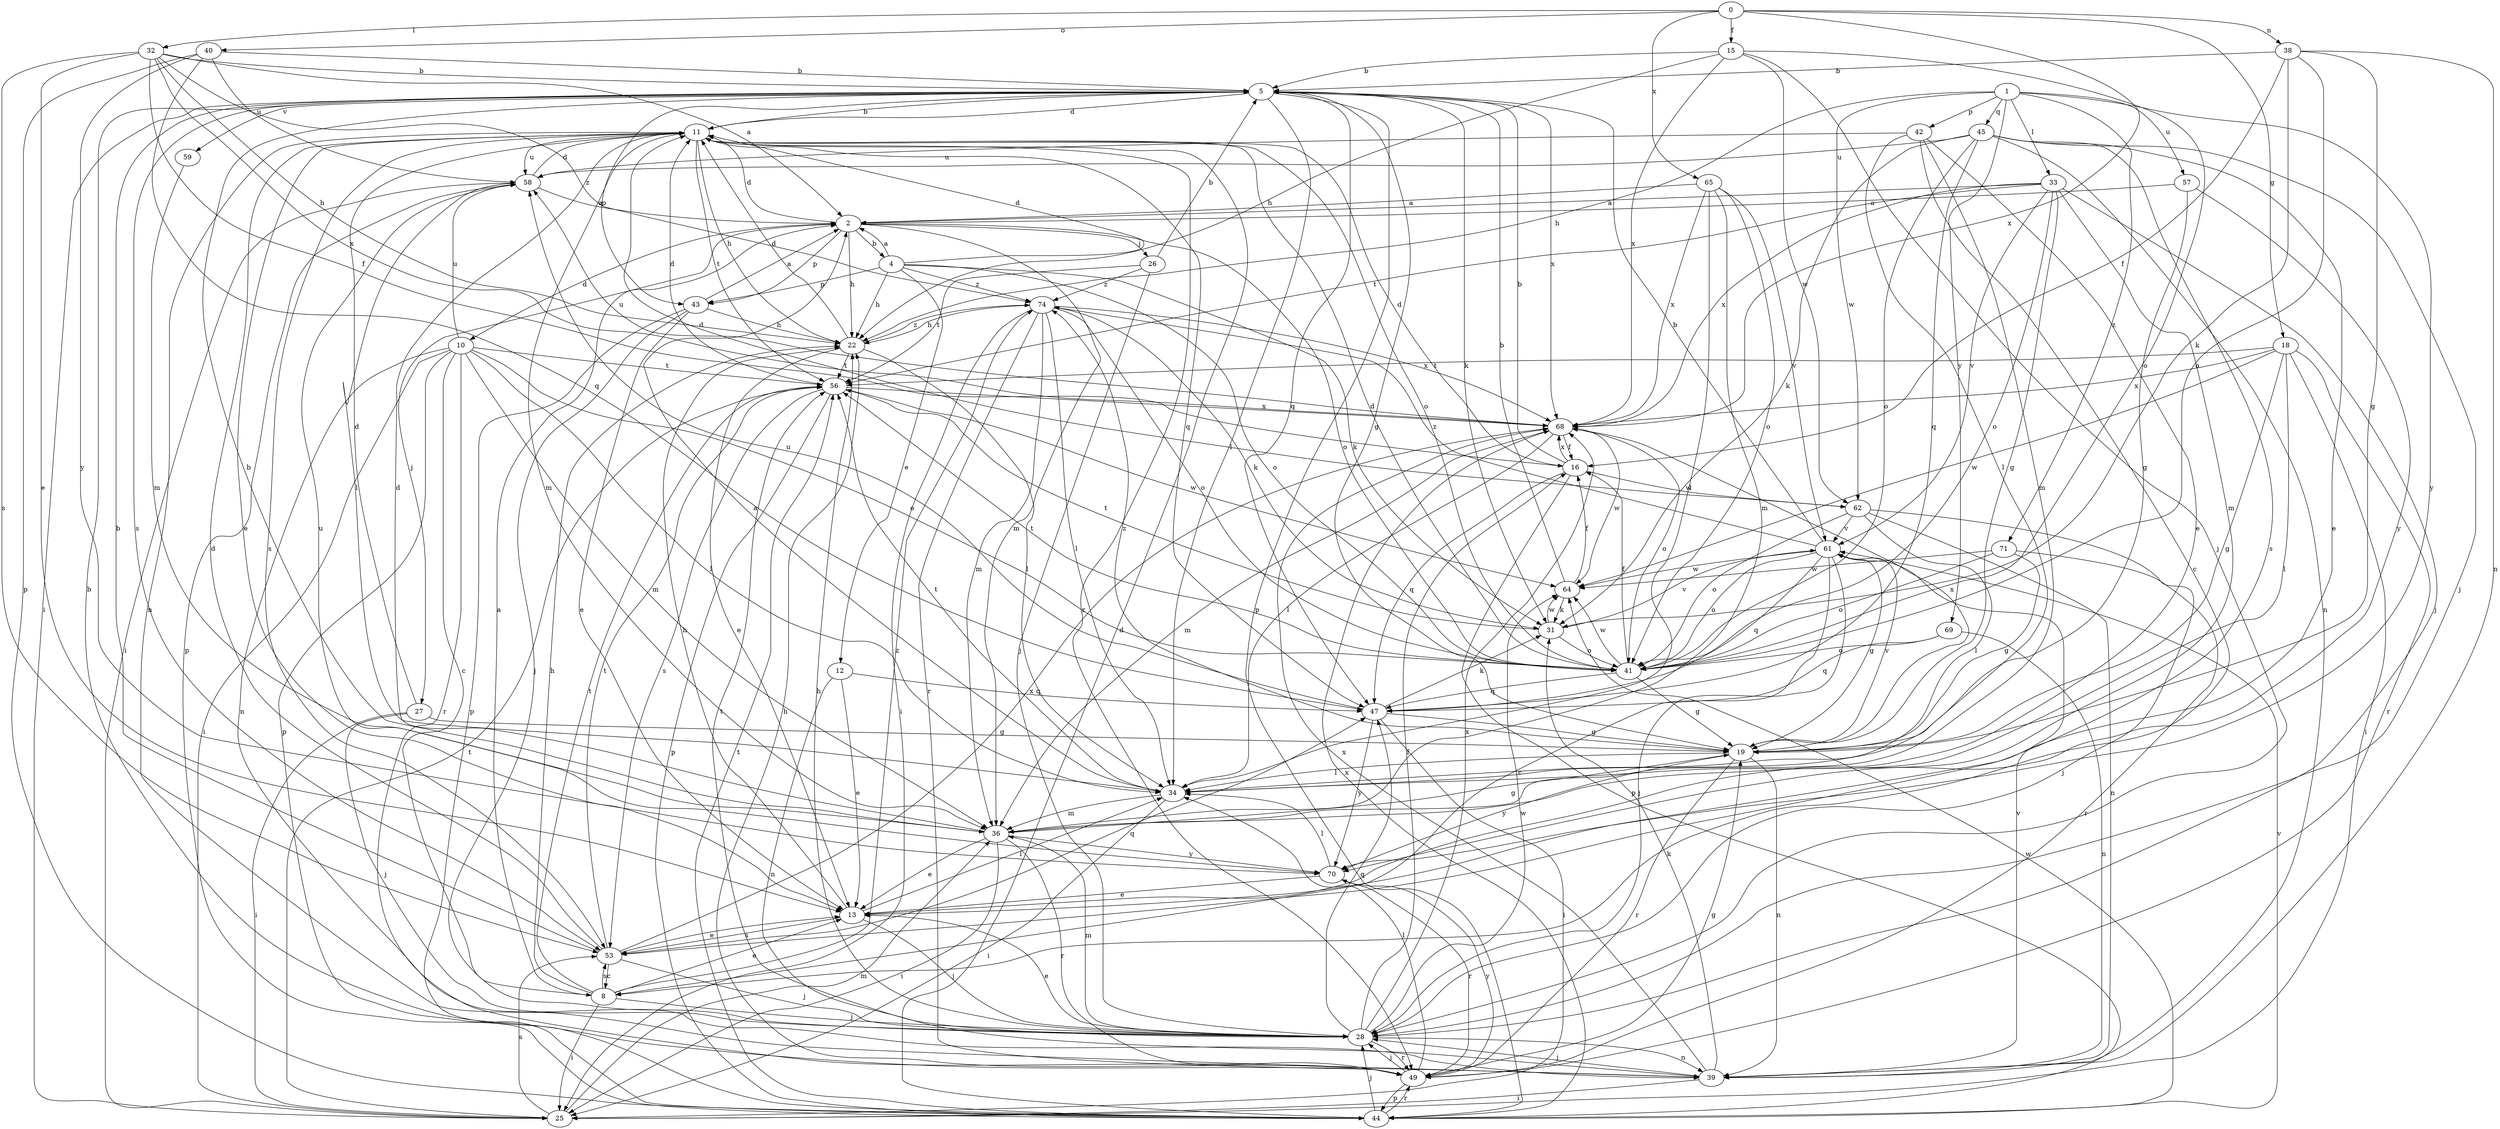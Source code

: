 strict digraph  {
0;
1;
2;
4;
5;
8;
10;
11;
12;
13;
15;
16;
18;
19;
22;
25;
26;
27;
28;
31;
32;
33;
34;
36;
38;
39;
40;
41;
42;
43;
44;
45;
47;
49;
53;
56;
57;
58;
59;
61;
62;
64;
65;
68;
69;
70;
71;
74;
0 -> 15  [label=f];
0 -> 18  [label=g];
0 -> 32  [label=l];
0 -> 38  [label=n];
0 -> 40  [label=o];
0 -> 65  [label=x];
0 -> 68  [label=x];
1 -> 22  [label=h];
1 -> 33  [label=l];
1 -> 42  [label=p];
1 -> 45  [label=q];
1 -> 57  [label=u];
1 -> 62  [label=w];
1 -> 69  [label=y];
1 -> 70  [label=y];
1 -> 71  [label=z];
2 -> 4  [label=b];
2 -> 10  [label=d];
2 -> 11  [label=d];
2 -> 22  [label=h];
2 -> 26  [label=j];
2 -> 27  [label=j];
2 -> 36  [label=m];
2 -> 41  [label=o];
2 -> 43  [label=p];
4 -> 2  [label=a];
4 -> 11  [label=d];
4 -> 12  [label=e];
4 -> 22  [label=h];
4 -> 31  [label=k];
4 -> 41  [label=o];
4 -> 43  [label=p];
4 -> 74  [label=z];
5 -> 11  [label=d];
5 -> 19  [label=g];
5 -> 25  [label=i];
5 -> 31  [label=k];
5 -> 34  [label=l];
5 -> 43  [label=p];
5 -> 44  [label=p];
5 -> 47  [label=q];
5 -> 53  [label=s];
5 -> 59  [label=v];
5 -> 68  [label=x];
8 -> 2  [label=a];
8 -> 13  [label=e];
8 -> 22  [label=h];
8 -> 25  [label=i];
8 -> 28  [label=j];
8 -> 53  [label=s];
8 -> 56  [label=t];
8 -> 74  [label=z];
10 -> 8  [label=c];
10 -> 25  [label=i];
10 -> 34  [label=l];
10 -> 36  [label=m];
10 -> 39  [label=n];
10 -> 41  [label=o];
10 -> 44  [label=p];
10 -> 49  [label=r];
10 -> 56  [label=t];
10 -> 58  [label=u];
11 -> 5  [label=b];
11 -> 13  [label=e];
11 -> 22  [label=h];
11 -> 36  [label=m];
11 -> 39  [label=n];
11 -> 41  [label=o];
11 -> 47  [label=q];
11 -> 49  [label=r];
11 -> 53  [label=s];
11 -> 56  [label=t];
11 -> 58  [label=u];
12 -> 13  [label=e];
12 -> 39  [label=n];
12 -> 47  [label=q];
13 -> 22  [label=h];
13 -> 28  [label=j];
13 -> 34  [label=l];
13 -> 53  [label=s];
15 -> 5  [label=b];
15 -> 22  [label=h];
15 -> 28  [label=j];
15 -> 41  [label=o];
15 -> 62  [label=w];
15 -> 68  [label=x];
16 -> 5  [label=b];
16 -> 11  [label=d];
16 -> 44  [label=p];
16 -> 47  [label=q];
16 -> 62  [label=w];
16 -> 68  [label=x];
18 -> 19  [label=g];
18 -> 25  [label=i];
18 -> 34  [label=l];
18 -> 49  [label=r];
18 -> 56  [label=t];
18 -> 64  [label=w];
18 -> 68  [label=x];
19 -> 34  [label=l];
19 -> 39  [label=n];
19 -> 49  [label=r];
19 -> 61  [label=v];
19 -> 68  [label=x];
19 -> 70  [label=y];
19 -> 74  [label=z];
22 -> 11  [label=d];
22 -> 13  [label=e];
22 -> 34  [label=l];
22 -> 56  [label=t];
22 -> 74  [label=z];
25 -> 36  [label=m];
25 -> 53  [label=s];
25 -> 56  [label=t];
26 -> 5  [label=b];
26 -> 28  [label=j];
26 -> 56  [label=t];
26 -> 74  [label=z];
27 -> 11  [label=d];
27 -> 19  [label=g];
27 -> 25  [label=i];
27 -> 28  [label=j];
28 -> 13  [label=e];
28 -> 16  [label=f];
28 -> 22  [label=h];
28 -> 36  [label=m];
28 -> 39  [label=n];
28 -> 47  [label=q];
28 -> 49  [label=r];
28 -> 56  [label=t];
28 -> 64  [label=w];
28 -> 68  [label=x];
31 -> 41  [label=o];
31 -> 56  [label=t];
31 -> 61  [label=v];
31 -> 64  [label=w];
32 -> 2  [label=a];
32 -> 5  [label=b];
32 -> 13  [label=e];
32 -> 16  [label=f];
32 -> 22  [label=h];
32 -> 53  [label=s];
32 -> 68  [label=x];
32 -> 74  [label=z];
33 -> 2  [label=a];
33 -> 19  [label=g];
33 -> 28  [label=j];
33 -> 36  [label=m];
33 -> 41  [label=o];
33 -> 56  [label=t];
33 -> 61  [label=v];
33 -> 68  [label=x];
34 -> 2  [label=a];
34 -> 25  [label=i];
34 -> 36  [label=m];
34 -> 56  [label=t];
36 -> 5  [label=b];
36 -> 11  [label=d];
36 -> 13  [label=e];
36 -> 19  [label=g];
36 -> 25  [label=i];
36 -> 49  [label=r];
36 -> 70  [label=y];
38 -> 5  [label=b];
38 -> 16  [label=f];
38 -> 19  [label=g];
38 -> 31  [label=k];
38 -> 39  [label=n];
38 -> 41  [label=o];
39 -> 5  [label=b];
39 -> 25  [label=i];
39 -> 28  [label=j];
39 -> 31  [label=k];
39 -> 61  [label=v];
39 -> 68  [label=x];
40 -> 5  [label=b];
40 -> 44  [label=p];
40 -> 47  [label=q];
40 -> 58  [label=u];
40 -> 70  [label=y];
41 -> 11  [label=d];
41 -> 16  [label=f];
41 -> 19  [label=g];
41 -> 47  [label=q];
41 -> 56  [label=t];
41 -> 64  [label=w];
42 -> 8  [label=c];
42 -> 13  [label=e];
42 -> 34  [label=l];
42 -> 36  [label=m];
42 -> 58  [label=u];
43 -> 2  [label=a];
43 -> 13  [label=e];
43 -> 22  [label=h];
43 -> 28  [label=j];
43 -> 44  [label=p];
44 -> 11  [label=d];
44 -> 28  [label=j];
44 -> 49  [label=r];
44 -> 56  [label=t];
44 -> 61  [label=v];
44 -> 64  [label=w];
44 -> 68  [label=x];
45 -> 13  [label=e];
45 -> 28  [label=j];
45 -> 31  [label=k];
45 -> 39  [label=n];
45 -> 41  [label=o];
45 -> 47  [label=q];
45 -> 53  [label=s];
45 -> 58  [label=u];
47 -> 19  [label=g];
47 -> 25  [label=i];
47 -> 31  [label=k];
47 -> 58  [label=u];
47 -> 70  [label=y];
49 -> 19  [label=g];
49 -> 22  [label=h];
49 -> 28  [label=j];
49 -> 34  [label=l];
49 -> 44  [label=p];
49 -> 70  [label=y];
53 -> 5  [label=b];
53 -> 8  [label=c];
53 -> 11  [label=d];
53 -> 13  [label=e];
53 -> 28  [label=j];
53 -> 47  [label=q];
53 -> 56  [label=t];
53 -> 68  [label=x];
56 -> 11  [label=d];
56 -> 44  [label=p];
56 -> 53  [label=s];
56 -> 64  [label=w];
56 -> 68  [label=x];
57 -> 2  [label=a];
57 -> 19  [label=g];
57 -> 70  [label=y];
58 -> 2  [label=a];
58 -> 11  [label=d];
58 -> 25  [label=i];
58 -> 34  [label=l];
58 -> 44  [label=p];
59 -> 36  [label=m];
61 -> 5  [label=b];
61 -> 8  [label=c];
61 -> 19  [label=g];
61 -> 28  [label=j];
61 -> 41  [label=o];
61 -> 47  [label=q];
61 -> 64  [label=w];
61 -> 74  [label=z];
62 -> 11  [label=d];
62 -> 28  [label=j];
62 -> 34  [label=l];
62 -> 39  [label=n];
62 -> 41  [label=o];
62 -> 61  [label=v];
64 -> 5  [label=b];
64 -> 16  [label=f];
64 -> 31  [label=k];
65 -> 2  [label=a];
65 -> 34  [label=l];
65 -> 36  [label=m];
65 -> 41  [label=o];
65 -> 61  [label=v];
65 -> 68  [label=x];
68 -> 16  [label=f];
68 -> 34  [label=l];
68 -> 36  [label=m];
68 -> 41  [label=o];
68 -> 58  [label=u];
68 -> 64  [label=w];
69 -> 39  [label=n];
69 -> 41  [label=o];
69 -> 47  [label=q];
70 -> 13  [label=e];
70 -> 34  [label=l];
70 -> 49  [label=r];
70 -> 58  [label=u];
71 -> 19  [label=g];
71 -> 41  [label=o];
71 -> 49  [label=r];
71 -> 64  [label=w];
74 -> 22  [label=h];
74 -> 25  [label=i];
74 -> 31  [label=k];
74 -> 34  [label=l];
74 -> 36  [label=m];
74 -> 41  [label=o];
74 -> 49  [label=r];
74 -> 68  [label=x];
}
